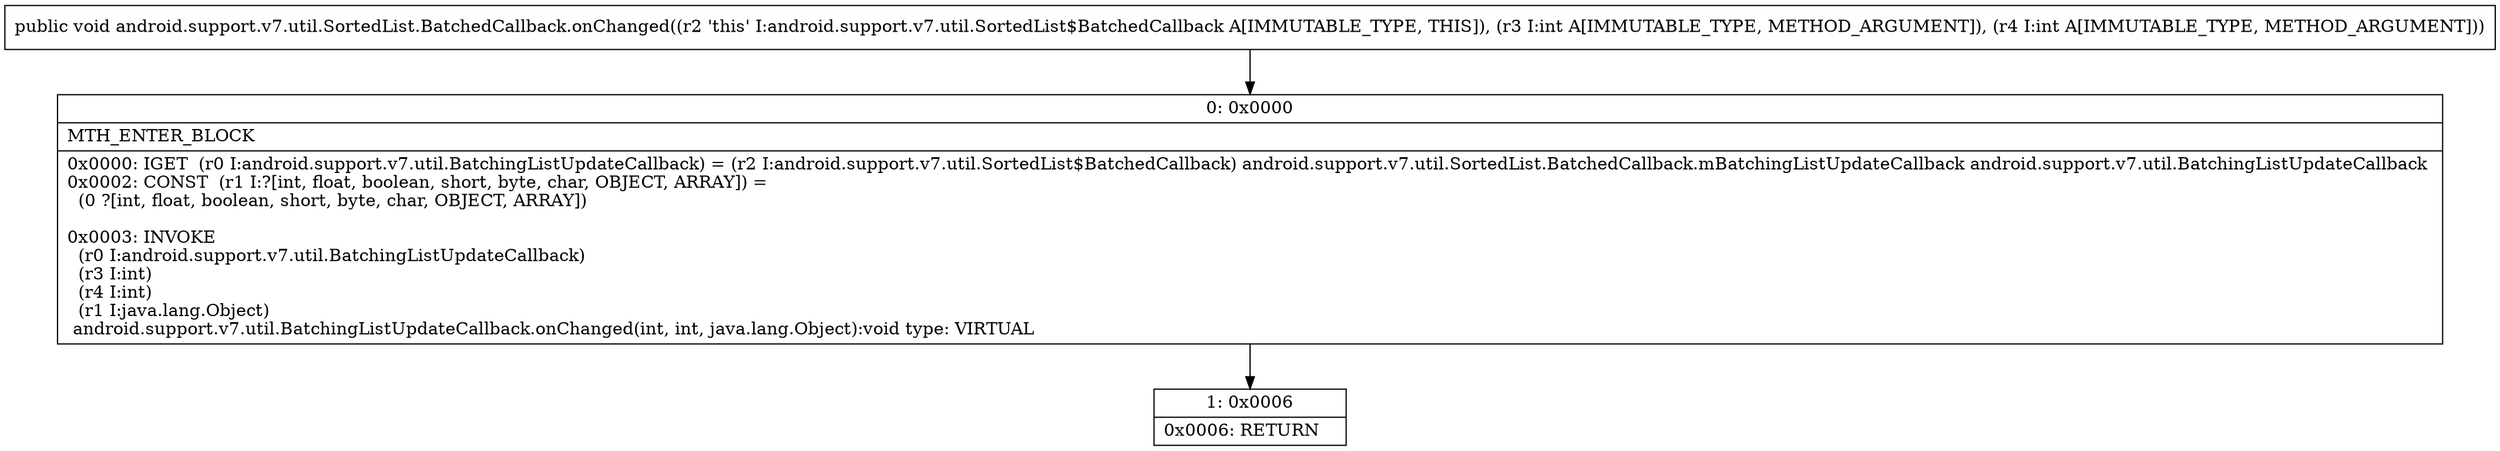 digraph "CFG forandroid.support.v7.util.SortedList.BatchedCallback.onChanged(II)V" {
Node_0 [shape=record,label="{0\:\ 0x0000|MTH_ENTER_BLOCK\l|0x0000: IGET  (r0 I:android.support.v7.util.BatchingListUpdateCallback) = (r2 I:android.support.v7.util.SortedList$BatchedCallback) android.support.v7.util.SortedList.BatchedCallback.mBatchingListUpdateCallback android.support.v7.util.BatchingListUpdateCallback \l0x0002: CONST  (r1 I:?[int, float, boolean, short, byte, char, OBJECT, ARRAY]) = \l  (0 ?[int, float, boolean, short, byte, char, OBJECT, ARRAY])\l \l0x0003: INVOKE  \l  (r0 I:android.support.v7.util.BatchingListUpdateCallback)\l  (r3 I:int)\l  (r4 I:int)\l  (r1 I:java.lang.Object)\l android.support.v7.util.BatchingListUpdateCallback.onChanged(int, int, java.lang.Object):void type: VIRTUAL \l}"];
Node_1 [shape=record,label="{1\:\ 0x0006|0x0006: RETURN   \l}"];
MethodNode[shape=record,label="{public void android.support.v7.util.SortedList.BatchedCallback.onChanged((r2 'this' I:android.support.v7.util.SortedList$BatchedCallback A[IMMUTABLE_TYPE, THIS]), (r3 I:int A[IMMUTABLE_TYPE, METHOD_ARGUMENT]), (r4 I:int A[IMMUTABLE_TYPE, METHOD_ARGUMENT])) }"];
MethodNode -> Node_0;
Node_0 -> Node_1;
}

